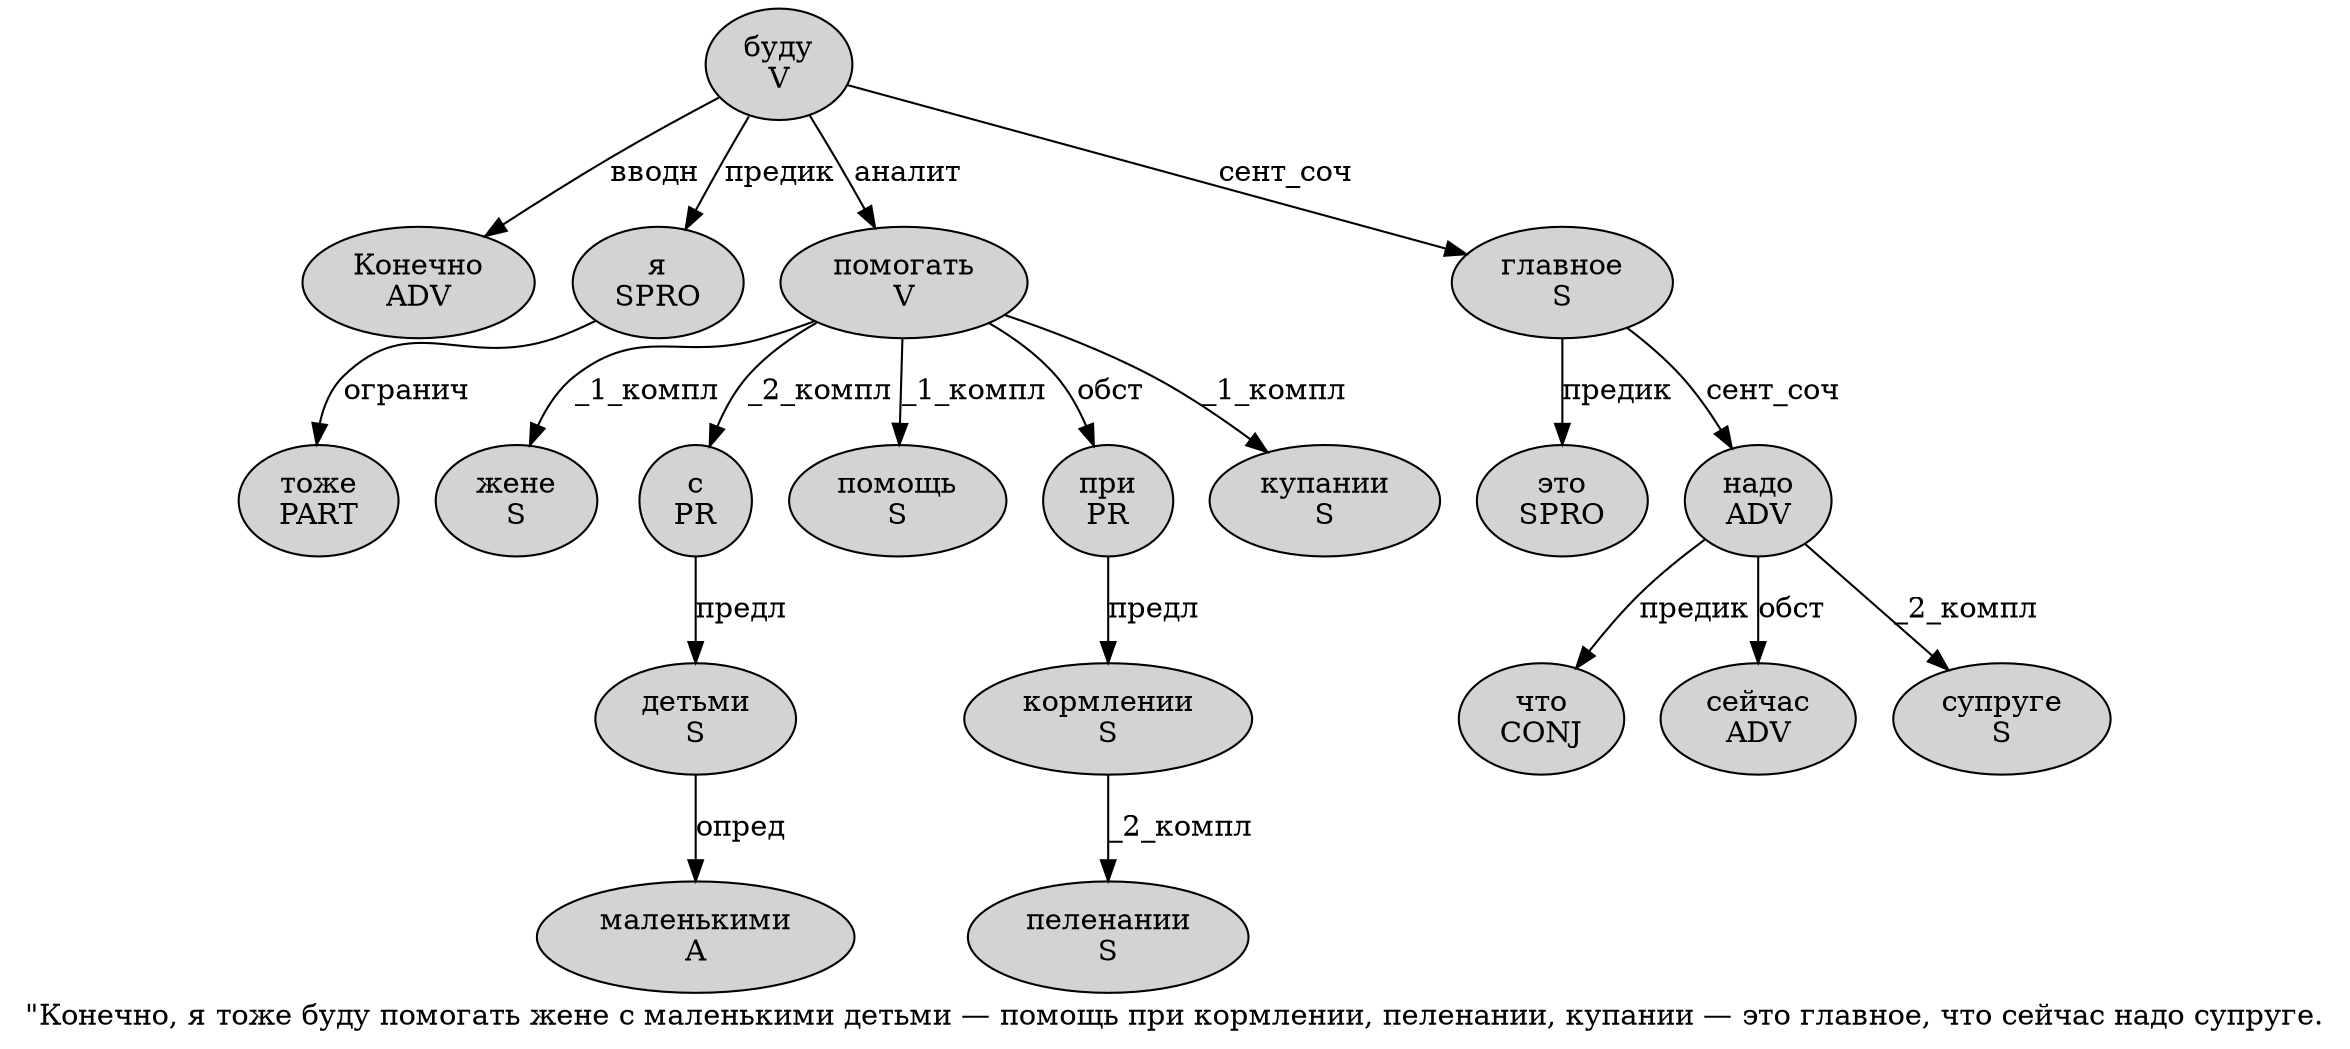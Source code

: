digraph SENTENCE_752 {
	graph [label="\"Конечно, я тоже буду помогать жене с маленькими детьми — помощь при кормлении, пеленании, купании — это главное, что сейчас надо супруге."]
	node [style=filled]
		1 [label="Конечно
ADV" color="" fillcolor=lightgray penwidth=1 shape=ellipse]
		3 [label="я
SPRO" color="" fillcolor=lightgray penwidth=1 shape=ellipse]
		4 [label="тоже
PART" color="" fillcolor=lightgray penwidth=1 shape=ellipse]
		5 [label="буду
V" color="" fillcolor=lightgray penwidth=1 shape=ellipse]
		6 [label="помогать
V" color="" fillcolor=lightgray penwidth=1 shape=ellipse]
		7 [label="жене
S" color="" fillcolor=lightgray penwidth=1 shape=ellipse]
		8 [label="с
PR" color="" fillcolor=lightgray penwidth=1 shape=ellipse]
		9 [label="маленькими
A" color="" fillcolor=lightgray penwidth=1 shape=ellipse]
		10 [label="детьми
S" color="" fillcolor=lightgray penwidth=1 shape=ellipse]
		12 [label="помощь
S" color="" fillcolor=lightgray penwidth=1 shape=ellipse]
		13 [label="при
PR" color="" fillcolor=lightgray penwidth=1 shape=ellipse]
		14 [label="кормлении
S" color="" fillcolor=lightgray penwidth=1 shape=ellipse]
		16 [label="пеленании
S" color="" fillcolor=lightgray penwidth=1 shape=ellipse]
		18 [label="купании
S" color="" fillcolor=lightgray penwidth=1 shape=ellipse]
		20 [label="это
SPRO" color="" fillcolor=lightgray penwidth=1 shape=ellipse]
		21 [label="главное
S" color="" fillcolor=lightgray penwidth=1 shape=ellipse]
		23 [label="что
CONJ" color="" fillcolor=lightgray penwidth=1 shape=ellipse]
		24 [label="сейчас
ADV" color="" fillcolor=lightgray penwidth=1 shape=ellipse]
		25 [label="надо
ADV" color="" fillcolor=lightgray penwidth=1 shape=ellipse]
		26 [label="супруге
S" color="" fillcolor=lightgray penwidth=1 shape=ellipse]
			13 -> 14 [label="предл"]
			8 -> 10 [label="предл"]
			21 -> 20 [label="предик"]
			21 -> 25 [label="сент_соч"]
			6 -> 7 [label="_1_компл"]
			6 -> 8 [label="_2_компл"]
			6 -> 12 [label="_1_компл"]
			6 -> 13 [label="обст"]
			6 -> 18 [label="_1_компл"]
			10 -> 9 [label="опред"]
			14 -> 16 [label="_2_компл"]
			3 -> 4 [label="огранич"]
			25 -> 23 [label="предик"]
			25 -> 24 [label="обст"]
			25 -> 26 [label="_2_компл"]
			5 -> 1 [label="вводн"]
			5 -> 3 [label="предик"]
			5 -> 6 [label="аналит"]
			5 -> 21 [label="сент_соч"]
}